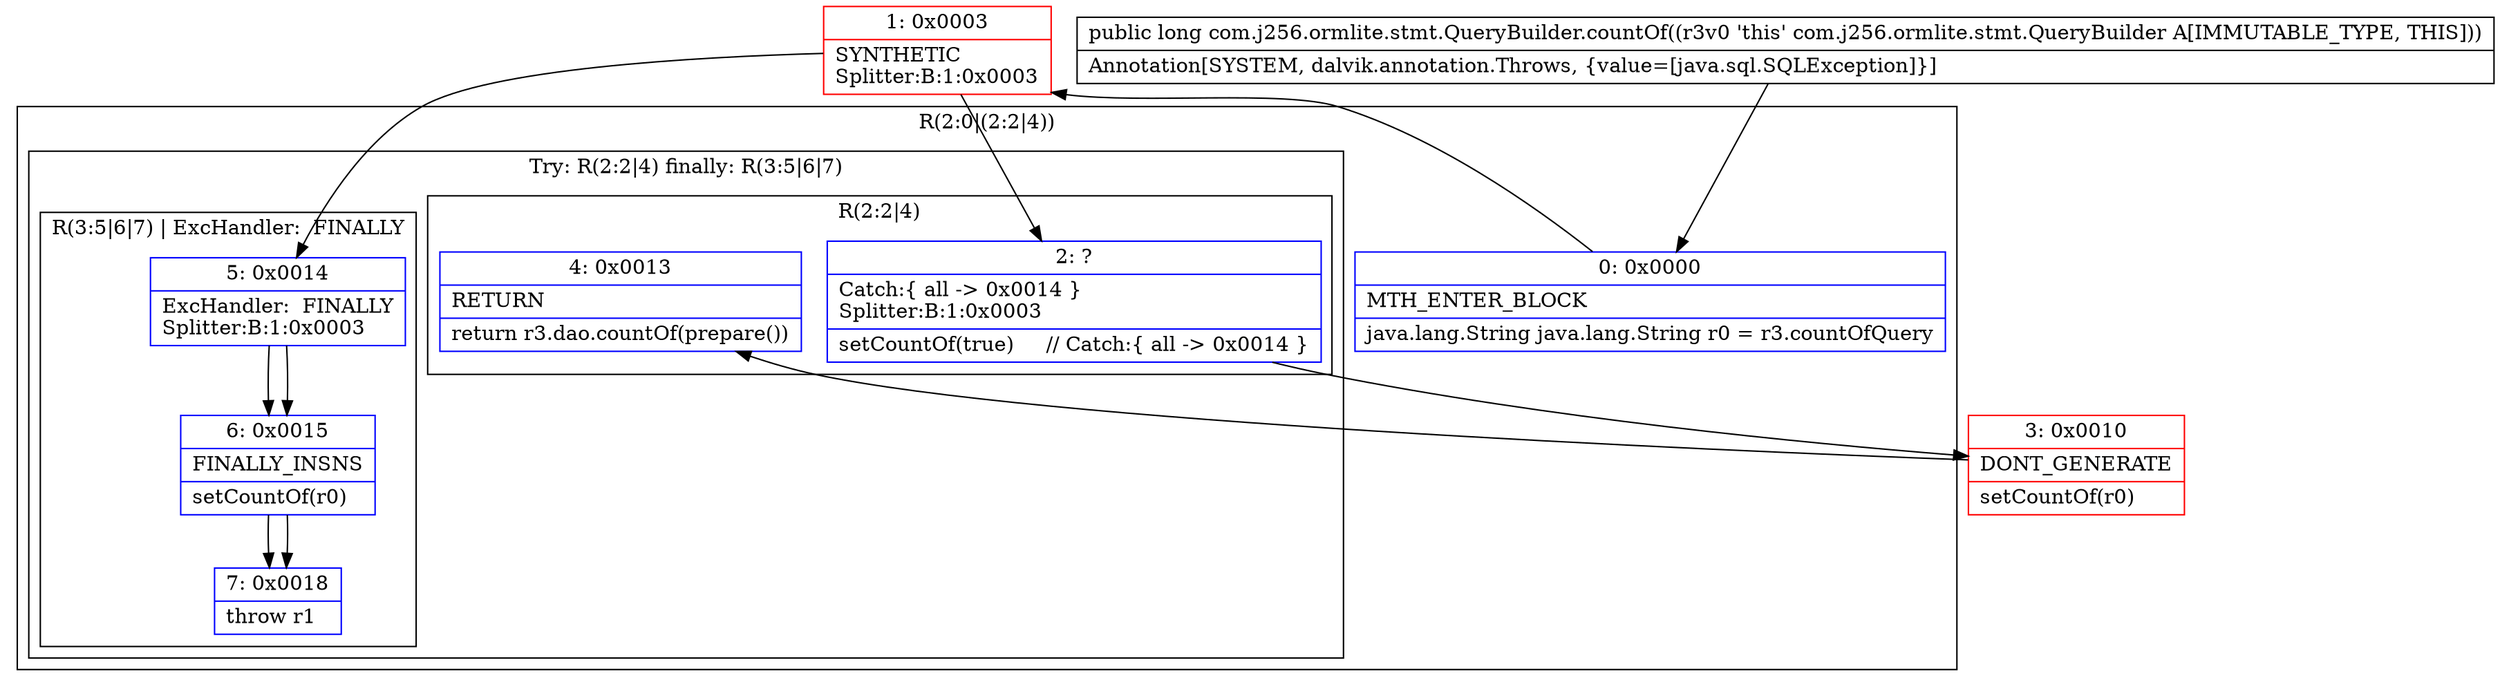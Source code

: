 digraph "CFG forcom.j256.ormlite.stmt.QueryBuilder.countOf()J" {
subgraph cluster_Region_1695508866 {
label = "R(2:0|(2:2|4))";
node [shape=record,color=blue];
Node_0 [shape=record,label="{0\:\ 0x0000|MTH_ENTER_BLOCK\l|java.lang.String java.lang.String r0 = r3.countOfQuery\l}"];
subgraph cluster_TryCatchRegion_1708557997 {
label = "Try: R(2:2|4) finally: R(3:5|6|7)";
node [shape=record,color=blue];
subgraph cluster_Region_240719043 {
label = "R(2:2|4)";
node [shape=record,color=blue];
Node_2 [shape=record,label="{2\:\ ?|Catch:\{ all \-\> 0x0014 \}\lSplitter:B:1:0x0003\l|setCountOf(true)     \/\/ Catch:\{ all \-\> 0x0014 \}\l}"];
Node_4 [shape=record,label="{4\:\ 0x0013|RETURN\l|return r3.dao.countOf(prepare())\l}"];
}
subgraph cluster_Region_67042040 {
label = "R(3:5|6|7) | ExcHandler:  FINALLY\l";
node [shape=record,color=blue];
Node_5 [shape=record,label="{5\:\ 0x0014|ExcHandler:  FINALLY\lSplitter:B:1:0x0003\l}"];
Node_6 [shape=record,label="{6\:\ 0x0015|FINALLY_INSNS\l|setCountOf(r0)\l}"];
Node_7 [shape=record,label="{7\:\ 0x0018|throw r1\l}"];
}
}
}
subgraph cluster_Region_67042040 {
label = "R(3:5|6|7) | ExcHandler:  FINALLY\l";
node [shape=record,color=blue];
Node_5 [shape=record,label="{5\:\ 0x0014|ExcHandler:  FINALLY\lSplitter:B:1:0x0003\l}"];
Node_6 [shape=record,label="{6\:\ 0x0015|FINALLY_INSNS\l|setCountOf(r0)\l}"];
Node_7 [shape=record,label="{7\:\ 0x0018|throw r1\l}"];
}
Node_1 [shape=record,color=red,label="{1\:\ 0x0003|SYNTHETIC\lSplitter:B:1:0x0003\l}"];
Node_3 [shape=record,color=red,label="{3\:\ 0x0010|DONT_GENERATE\l|setCountOf(r0)\l}"];
MethodNode[shape=record,label="{public long com.j256.ormlite.stmt.QueryBuilder.countOf((r3v0 'this' com.j256.ormlite.stmt.QueryBuilder A[IMMUTABLE_TYPE, THIS]))  | Annotation[SYSTEM, dalvik.annotation.Throws, \{value=[java.sql.SQLException]\}]\l}"];
MethodNode -> Node_0;
Node_0 -> Node_1;
Node_2 -> Node_3;
Node_5 -> Node_6;
Node_6 -> Node_7;
Node_5 -> Node_6;
Node_6 -> Node_7;
Node_1 -> Node_2;
Node_1 -> Node_5;
Node_3 -> Node_4;
}

